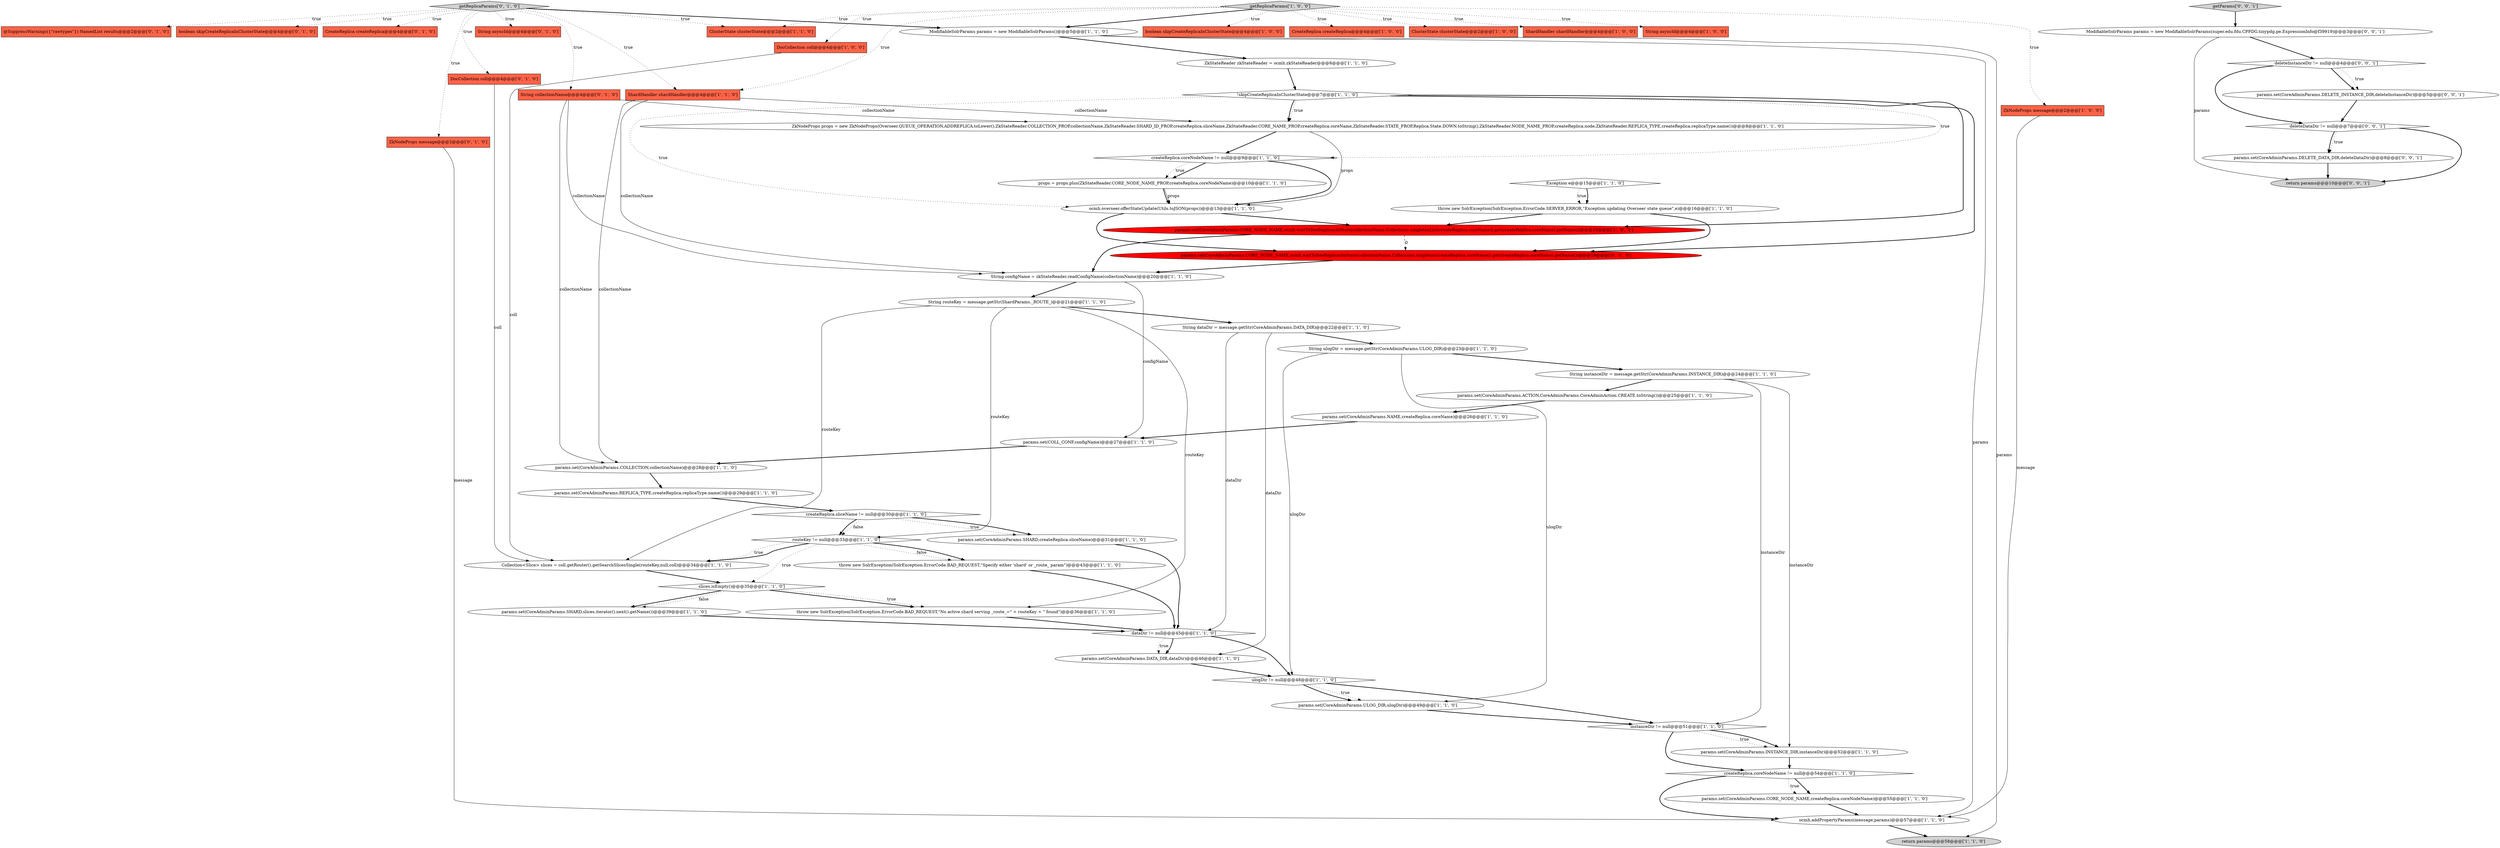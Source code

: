digraph {
34 [style = filled, label = "params.set(CoreAdminParams.CORE_NODE_NAME,ocmh.waitToSeeReplicasInState(collectionName,Collections.singletonList(createReplica.coreName)).get(createReplica.coreName).getName())@@@19@@@['1', '0', '0']", fillcolor = red, shape = ellipse image = "AAA1AAABBB1BBB"];
45 [style = filled, label = "ShardHandler shardHandler@@@4@@@['1', '1', '0']", fillcolor = tomato, shape = box image = "AAA0AAABBB1BBB"];
59 [style = filled, label = "params.set(CoreAdminParams.DELETE_DATA_DIR,deleteDataDir)@@@8@@@['0', '0', '1']", fillcolor = white, shape = ellipse image = "AAA0AAABBB3BBB"];
27 [style = filled, label = "ClusterState clusterState@@@2@@@['1', '1', '0']", fillcolor = tomato, shape = box image = "AAA0AAABBB1BBB"];
48 [style = filled, label = "String asyncId@@@4@@@['0', '1', '0']", fillcolor = tomato, shape = box image = "AAA0AAABBB2BBB"];
22 [style = filled, label = "String instanceDir = message.getStr(CoreAdminParams.INSTANCE_DIR)@@@24@@@['1', '1', '0']", fillcolor = white, shape = ellipse image = "AAA0AAABBB1BBB"];
55 [style = filled, label = "getReplicaParams['0', '1', '0']", fillcolor = lightgray, shape = diamond image = "AAA0AAABBB2BBB"];
4 [style = filled, label = "createReplica.sliceName != null@@@30@@@['1', '1', '0']", fillcolor = white, shape = diamond image = "AAA0AAABBB1BBB"];
14 [style = filled, label = "boolean skipCreateReplicaInClusterState@@@4@@@['1', '0', '0']", fillcolor = tomato, shape = box image = "AAA0AAABBB1BBB"];
21 [style = filled, label = "createReplica.coreNodeName != null@@@9@@@['1', '1', '0']", fillcolor = white, shape = diamond image = "AAA0AAABBB1BBB"];
53 [style = filled, label = "@SuppressWarnings({\"rawtypes\"}) NamedList results@@@2@@@['0', '1', '0']", fillcolor = tomato, shape = box image = "AAA0AAABBB2BBB"];
58 [style = filled, label = "deleteDataDir != null@@@7@@@['0', '0', '1']", fillcolor = white, shape = diamond image = "AAA0AAABBB3BBB"];
15 [style = filled, label = "String dataDir = message.getStr(CoreAdminParams.DATA_DIR)@@@22@@@['1', '1', '0']", fillcolor = white, shape = ellipse image = "AAA0AAABBB1BBB"];
0 [style = filled, label = "CreateReplica createReplica@@@4@@@['1', '0', '0']", fillcolor = tomato, shape = box image = "AAA0AAABBB1BBB"];
41 [style = filled, label = "ulogDir != null@@@48@@@['1', '1', '0']", fillcolor = white, shape = diamond image = "AAA0AAABBB1BBB"];
1 [style = filled, label = "throw new SolrException(SolrException.ErrorCode.BAD_REQUEST,\"No active shard serving _route_=\" + routeKey + \" found\")@@@36@@@['1', '1', '0']", fillcolor = white, shape = ellipse image = "AAA0AAABBB1BBB"];
12 [style = filled, label = "ClusterState clusterState@@@2@@@['1', '0', '0']", fillcolor = tomato, shape = box image = "AAA0AAABBB1BBB"];
16 [style = filled, label = "ocmh.overseer.offerStateUpdate(Utils.toJSON(props))@@@13@@@['1', '1', '0']", fillcolor = white, shape = ellipse image = "AAA0AAABBB1BBB"];
19 [style = filled, label = "slices.isEmpty()@@@35@@@['1', '1', '0']", fillcolor = white, shape = diamond image = "AAA0AAABBB1BBB"];
31 [style = filled, label = "ZkStateReader zkStateReader = ocmh.zkStateReader@@@6@@@['1', '1', '0']", fillcolor = white, shape = ellipse image = "AAA0AAABBB1BBB"];
26 [style = filled, label = "dataDir != null@@@45@@@['1', '1', '0']", fillcolor = white, shape = diamond image = "AAA0AAABBB1BBB"];
57 [style = filled, label = "ModifiableSolrParams params = new ModifiableSolrParams(super.edu.fdu.CPPDG.tinypdg.pe.ExpressionInfo@f39919)@@@3@@@['0', '0', '1']", fillcolor = white, shape = ellipse image = "AAA0AAABBB3BBB"];
63 [style = filled, label = "getParams['0', '0', '1']", fillcolor = lightgray, shape = diamond image = "AAA0AAABBB3BBB"];
56 [style = filled, label = "params.set(CoreAdminParams.CORE_NODE_NAME,ocmh.waitToSeeReplicasInState(collectionName,Collections.singleton(createReplica.coreName)).get(createReplica.coreName).getName())@@@19@@@['0', '1', '0']", fillcolor = red, shape = ellipse image = "AAA1AAABBB2BBB"];
61 [style = filled, label = "return params@@@10@@@['0', '0', '1']", fillcolor = lightgray, shape = ellipse image = "AAA0AAABBB3BBB"];
23 [style = filled, label = "ocmh.addPropertyParams(message,params)@@@57@@@['1', '1', '0']", fillcolor = white, shape = ellipse image = "AAA0AAABBB1BBB"];
3 [style = filled, label = "!skipCreateReplicaInClusterState@@@7@@@['1', '1', '0']", fillcolor = white, shape = diamond image = "AAA0AAABBB1BBB"];
13 [style = filled, label = "createReplica.coreNodeName != null@@@54@@@['1', '1', '0']", fillcolor = white, shape = diamond image = "AAA0AAABBB1BBB"];
25 [style = filled, label = "Exception e@@@15@@@['1', '1', '0']", fillcolor = white, shape = diamond image = "AAA0AAABBB1BBB"];
9 [style = filled, label = "ShardHandler shardHandler@@@4@@@['1', '0', '0']", fillcolor = tomato, shape = box image = "AAA0AAABBB1BBB"];
60 [style = filled, label = "params.set(CoreAdminParams.DELETE_INSTANCE_DIR,deleteInstanceDir)@@@5@@@['0', '0', '1']", fillcolor = white, shape = ellipse image = "AAA0AAABBB3BBB"];
2 [style = filled, label = "props = props.plus(ZkStateReader.CORE_NODE_NAME_PROP,createReplica.coreNodeName)@@@10@@@['1', '1', '0']", fillcolor = white, shape = ellipse image = "AAA0AAABBB1BBB"];
30 [style = filled, label = "getReplicaParams['1', '0', '0']", fillcolor = lightgray, shape = diamond image = "AAA0AAABBB1BBB"];
20 [style = filled, label = "instanceDir != null@@@51@@@['1', '1', '0']", fillcolor = white, shape = diamond image = "AAA0AAABBB1BBB"];
40 [style = filled, label = "params.set(CoreAdminParams.DATA_DIR,dataDir)@@@46@@@['1', '1', '0']", fillcolor = white, shape = ellipse image = "AAA0AAABBB1BBB"];
42 [style = filled, label = "params.set(CoreAdminParams.CORE_NODE_NAME,createReplica.coreNodeName)@@@55@@@['1', '1', '0']", fillcolor = white, shape = ellipse image = "AAA0AAABBB1BBB"];
46 [style = filled, label = "params.set(CoreAdminParams.REPLICA_TYPE,createReplica.replicaType.name())@@@29@@@['1', '1', '0']", fillcolor = white, shape = ellipse image = "AAA0AAABBB1BBB"];
37 [style = filled, label = "ZkNodeProps props = new ZkNodeProps(Overseer.QUEUE_OPERATION,ADDREPLICA.toLower(),ZkStateReader.COLLECTION_PROP,collectionName,ZkStateReader.SHARD_ID_PROP,createReplica.sliceName,ZkStateReader.CORE_NAME_PROP,createReplica.coreName,ZkStateReader.STATE_PROP,Replica.State.DOWN.toString(),ZkStateReader.NODE_NAME_PROP,createReplica.node,ZkStateReader.REPLICA_TYPE,createReplica.replicaType.name())@@@8@@@['1', '1', '0']", fillcolor = white, shape = ellipse image = "AAA0AAABBB1BBB"];
51 [style = filled, label = "boolean skipCreateReplicaInClusterState@@@4@@@['0', '1', '0']", fillcolor = tomato, shape = box image = "AAA0AAABBB2BBB"];
5 [style = filled, label = "params.set(CoreAdminParams.ACTION,CoreAdminParams.CoreAdminAction.CREATE.toString())@@@25@@@['1', '1', '0']", fillcolor = white, shape = ellipse image = "AAA0AAABBB1BBB"];
62 [style = filled, label = "deleteInstanceDir != null@@@4@@@['0', '0', '1']", fillcolor = white, shape = diamond image = "AAA0AAABBB3BBB"];
29 [style = filled, label = "String ulogDir = message.getStr(CoreAdminParams.ULOG_DIR)@@@23@@@['1', '1', '0']", fillcolor = white, shape = ellipse image = "AAA0AAABBB1BBB"];
6 [style = filled, label = "params.set(CoreAdminParams.COLLECTION,collectionName)@@@28@@@['1', '1', '0']", fillcolor = white, shape = ellipse image = "AAA0AAABBB1BBB"];
50 [style = filled, label = "CreateReplica createReplica@@@4@@@['0', '1', '0']", fillcolor = tomato, shape = box image = "AAA0AAABBB2BBB"];
10 [style = filled, label = "return params@@@58@@@['1', '1', '0']", fillcolor = lightgray, shape = ellipse image = "AAA0AAABBB1BBB"];
28 [style = filled, label = "routeKey != null@@@33@@@['1', '1', '0']", fillcolor = white, shape = diamond image = "AAA0AAABBB1BBB"];
8 [style = filled, label = "DocCollection coll@@@4@@@['1', '0', '0']", fillcolor = tomato, shape = box image = "AAA0AAABBB1BBB"];
54 [style = filled, label = "ZkNodeProps message@@@2@@@['0', '1', '0']", fillcolor = tomato, shape = box image = "AAA0AAABBB2BBB"];
43 [style = filled, label = "params.set(COLL_CONF,configName)@@@27@@@['1', '1', '0']", fillcolor = white, shape = ellipse image = "AAA0AAABBB1BBB"];
52 [style = filled, label = "DocCollection coll@@@4@@@['0', '1', '0']", fillcolor = tomato, shape = box image = "AAA0AAABBB2BBB"];
32 [style = filled, label = "String asyncId@@@4@@@['1', '0', '0']", fillcolor = tomato, shape = box image = "AAA0AAABBB1BBB"];
17 [style = filled, label = "params.set(CoreAdminParams.ULOG_DIR,ulogDir)@@@49@@@['1', '1', '0']", fillcolor = white, shape = ellipse image = "AAA0AAABBB1BBB"];
39 [style = filled, label = "Collection<Slice> slices = coll.getRouter().getSearchSlicesSingle(routeKey,null,coll)@@@34@@@['1', '1', '0']", fillcolor = white, shape = ellipse image = "AAA0AAABBB1BBB"];
11 [style = filled, label = "String configName = zkStateReader.readConfigName(collectionName)@@@20@@@['1', '1', '0']", fillcolor = white, shape = ellipse image = "AAA0AAABBB1BBB"];
36 [style = filled, label = "params.set(CoreAdminParams.SHARD,slices.iterator().next().getName())@@@39@@@['1', '1', '0']", fillcolor = white, shape = ellipse image = "AAA0AAABBB1BBB"];
44 [style = filled, label = "throw new SolrException(SolrException.ErrorCode.BAD_REQUEST,\"Specify either 'shard' or _route_ param\")@@@43@@@['1', '1', '0']", fillcolor = white, shape = ellipse image = "AAA0AAABBB1BBB"];
24 [style = filled, label = "ZkNodeProps message@@@2@@@['1', '0', '0']", fillcolor = tomato, shape = box image = "AAA0AAABBB1BBB"];
47 [style = filled, label = "params.set(CoreAdminParams.NAME,createReplica.coreName)@@@26@@@['1', '1', '0']", fillcolor = white, shape = ellipse image = "AAA0AAABBB1BBB"];
33 [style = filled, label = "params.set(CoreAdminParams.SHARD,createReplica.sliceName)@@@31@@@['1', '1', '0']", fillcolor = white, shape = ellipse image = "AAA0AAABBB1BBB"];
38 [style = filled, label = "ModifiableSolrParams params = new ModifiableSolrParams()@@@5@@@['1', '1', '0']", fillcolor = white, shape = ellipse image = "AAA0AAABBB1BBB"];
49 [style = filled, label = "String collectionName@@@4@@@['0', '1', '0']", fillcolor = tomato, shape = box image = "AAA0AAABBB2BBB"];
18 [style = filled, label = "params.set(CoreAdminParams.INSTANCE_DIR,instanceDir)@@@52@@@['1', '1', '0']", fillcolor = white, shape = ellipse image = "AAA0AAABBB1BBB"];
7 [style = filled, label = "throw new SolrException(SolrException.ErrorCode.SERVER_ERROR,\"Exception updating Overseer state queue\",e)@@@16@@@['1', '1', '0']", fillcolor = white, shape = ellipse image = "AAA0AAABBB1BBB"];
35 [style = filled, label = "String routeKey = message.getStr(ShardParams._ROUTE_)@@@21@@@['1', '1', '0']", fillcolor = white, shape = ellipse image = "AAA0AAABBB1BBB"];
42->23 [style = bold, label=""];
39->19 [style = bold, label=""];
52->39 [style = solid, label="coll"];
57->62 [style = bold, label=""];
30->0 [style = dotted, label="true"];
26->40 [style = bold, label=""];
19->36 [style = bold, label=""];
19->36 [style = dotted, label="false"];
28->19 [style = dotted, label="true"];
38->31 [style = bold, label=""];
41->20 [style = bold, label=""];
59->61 [style = bold, label=""];
4->33 [style = dotted, label="true"];
21->2 [style = bold, label=""];
55->45 [style = dotted, label="true"];
3->34 [style = bold, label=""];
19->1 [style = bold, label=""];
2->16 [style = solid, label="props"];
34->56 [style = dashed, label="0"];
20->18 [style = dotted, label="true"];
21->16 [style = bold, label=""];
58->59 [style = bold, label=""];
6->46 [style = bold, label=""];
41->17 [style = dotted, label="true"];
3->16 [style = dotted, label="true"];
55->48 [style = dotted, label="true"];
49->6 [style = solid, label="collectionName"];
17->20 [style = bold, label=""];
2->16 [style = bold, label=""];
35->28 [style = solid, label="routeKey"];
35->1 [style = solid, label="routeKey"];
38->10 [style = solid, label="params"];
29->17 [style = solid, label="ulogDir"];
4->28 [style = dotted, label="false"];
16->56 [style = bold, label=""];
62->60 [style = bold, label=""];
37->21 [style = bold, label=""];
55->27 [style = dotted, label="true"];
30->12 [style = dotted, label="true"];
16->34 [style = bold, label=""];
47->43 [style = bold, label=""];
55->38 [style = bold, label=""];
25->7 [style = bold, label=""];
22->5 [style = bold, label=""];
38->23 [style = solid, label="params"];
45->11 [style = solid, label="collectionName"];
20->18 [style = bold, label=""];
49->37 [style = solid, label="collectionName"];
26->40 [style = dotted, label="true"];
46->4 [style = bold, label=""];
55->53 [style = dotted, label="true"];
30->32 [style = dotted, label="true"];
23->10 [style = bold, label=""];
30->9 [style = dotted, label="true"];
31->3 [style = bold, label=""];
62->60 [style = dotted, label="true"];
15->29 [style = bold, label=""];
30->45 [style = dotted, label="true"];
56->11 [style = bold, label=""];
19->1 [style = dotted, label="true"];
58->61 [style = bold, label=""];
57->61 [style = solid, label="params"];
20->13 [style = bold, label=""];
55->49 [style = dotted, label="true"];
3->37 [style = bold, label=""];
13->42 [style = bold, label=""];
58->59 [style = dotted, label="true"];
35->15 [style = bold, label=""];
15->26 [style = solid, label="dataDir"];
28->39 [style = bold, label=""];
7->56 [style = bold, label=""];
54->23 [style = solid, label="message"];
63->57 [style = bold, label=""];
21->2 [style = dotted, label="true"];
3->37 [style = dotted, label="true"];
4->33 [style = bold, label=""];
25->7 [style = dotted, label="true"];
22->20 [style = solid, label="instanceDir"];
33->26 [style = bold, label=""];
30->14 [style = dotted, label="true"];
60->58 [style = bold, label=""];
26->41 [style = bold, label=""];
49->11 [style = solid, label="collectionName"];
45->37 [style = solid, label="collectionName"];
3->21 [style = dotted, label="true"];
30->8 [style = dotted, label="true"];
45->6 [style = solid, label="collectionName"];
37->16 [style = solid, label="props"];
30->38 [style = bold, label=""];
30->24 [style = dotted, label="true"];
24->23 [style = solid, label="message"];
30->27 [style = dotted, label="true"];
11->43 [style = solid, label="configName"];
62->58 [style = bold, label=""];
13->42 [style = dotted, label="true"];
36->26 [style = bold, label=""];
1->26 [style = bold, label=""];
34->11 [style = bold, label=""];
11->35 [style = bold, label=""];
43->6 [style = bold, label=""];
35->39 [style = solid, label="routeKey"];
4->28 [style = bold, label=""];
55->52 [style = dotted, label="true"];
5->47 [style = bold, label=""];
55->54 [style = dotted, label="true"];
41->17 [style = bold, label=""];
7->34 [style = bold, label=""];
29->41 [style = solid, label="ulogDir"];
28->44 [style = dotted, label="false"];
44->26 [style = bold, label=""];
40->41 [style = bold, label=""];
28->44 [style = bold, label=""];
18->13 [style = bold, label=""];
13->23 [style = bold, label=""];
55->51 [style = dotted, label="true"];
22->18 [style = solid, label="instanceDir"];
15->40 [style = solid, label="dataDir"];
29->22 [style = bold, label=""];
28->39 [style = dotted, label="true"];
8->39 [style = solid, label="coll"];
55->50 [style = dotted, label="true"];
3->56 [style = bold, label=""];
}
